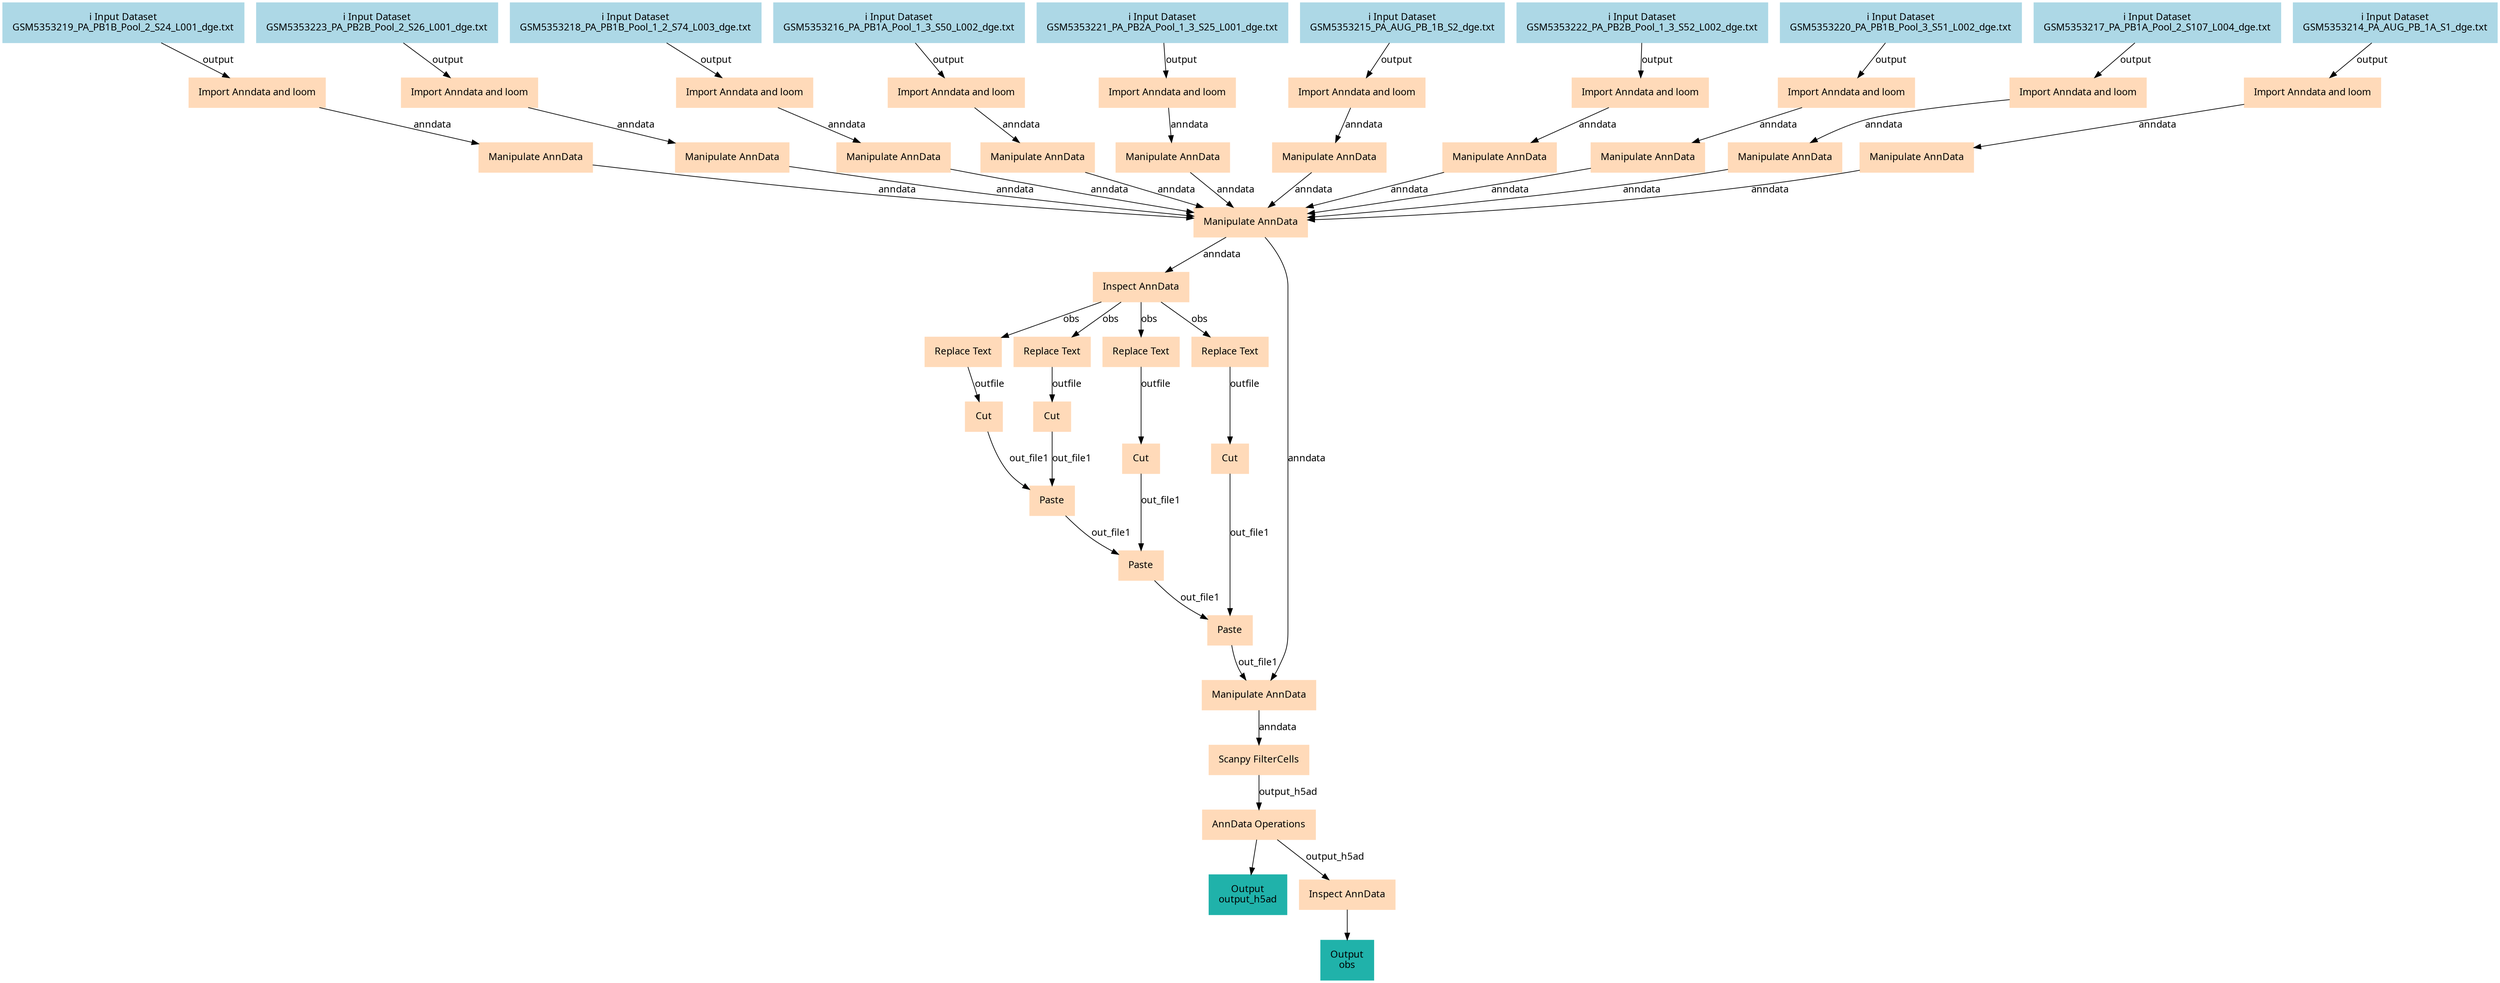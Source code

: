 digraph main {
  node [fontname="Atkinson Hyperlegible", shape=box, color=white,style=filled,color=peachpuff,margin="0.2,0.2"];
  edge [fontname="Atkinson Hyperlegible"];
  0[color=lightblue,label="ℹ️ Input Dataset\nGSM5353219_PA_PB1B_Pool_2_S24_L001_dge.txt"]
  1[color=lightblue,label="ℹ️ Input Dataset\nGSM5353223_PA_PB2B_Pool_2_S26_L001_dge.txt"]
  2[color=lightblue,label="ℹ️ Input Dataset\nGSM5353218_PA_PB1B_Pool_1_2_S74_L003_dge.txt"]
  3[color=lightblue,label="ℹ️ Input Dataset\nGSM5353216_PA_PB1A_Pool_1_3_S50_L002_dge.txt"]
  4[color=lightblue,label="ℹ️ Input Dataset\nGSM5353221_PA_PB2A_Pool_1_3_S25_L001_dge.txt"]
  5[color=lightblue,label="ℹ️ Input Dataset\nGSM5353215_PA_AUG_PB_1B_S2_dge.txt"]
  6[color=lightblue,label="ℹ️ Input Dataset\nGSM5353222_PA_PB2B_Pool_1_3_S52_L002_dge.txt"]
  7[color=lightblue,label="ℹ️ Input Dataset\nGSM5353220_PA_PB1B_Pool_3_S51_L002_dge.txt"]
  8[color=lightblue,label="ℹ️ Input Dataset\nGSM5353217_PA_PB1A_Pool_2_S107_L004_dge.txt"]
  9[color=lightblue,label="ℹ️ Input Dataset\nGSM5353214_PA_AUG_PB_1A_S1_dge.txt"]
  10[label="Import Anndata and loom"]
  0 -> 10 [label="output"]
  11[label="Import Anndata and loom"]
  1 -> 11 [label="output"]
  12[label="Import Anndata and loom"]
  2 -> 12 [label="output"]
  13[label="Import Anndata and loom"]
  3 -> 13 [label="output"]
  14[label="Import Anndata and loom"]
  4 -> 14 [label="output"]
  15[label="Import Anndata and loom"]
  5 -> 15 [label="output"]
  16[label="Import Anndata and loom"]
  6 -> 16 [label="output"]
  17[label="Import Anndata and loom"]
  7 -> 17 [label="output"]
  18[label="Import Anndata and loom"]
  8 -> 18 [label="output"]
  19[label="Import Anndata and loom"]
  9 -> 19 [label="output"]
  20[label="Manipulate AnnData"]
  10 -> 20 [label="anndata"]
  21[label="Manipulate AnnData"]
  11 -> 21 [label="anndata"]
  22[label="Manipulate AnnData"]
  12 -> 22 [label="anndata"]
  23[label="Manipulate AnnData"]
  13 -> 23 [label="anndata"]
  24[label="Manipulate AnnData"]
  14 -> 24 [label="anndata"]
  25[label="Manipulate AnnData"]
  15 -> 25 [label="anndata"]
  26[label="Manipulate AnnData"]
  16 -> 26 [label="anndata"]
  27[label="Manipulate AnnData"]
  17 -> 27 [label="anndata"]
  28[label="Manipulate AnnData"]
  18 -> 28 [label="anndata"]
  29[label="Manipulate AnnData"]
  19 -> 29 [label="anndata"]
  30[label="Manipulate AnnData"]
  29 -> 30 [label="anndata"]
  23 -> 30 [label="anndata"]
  24 -> 30 [label="anndata"]
  21 -> 30 [label="anndata"]
  25 -> 30 [label="anndata"]
  22 -> 30 [label="anndata"]
  27 -> 30 [label="anndata"]
  28 -> 30 [label="anndata"]
  26 -> 30 [label="anndata"]
  20 -> 30 [label="anndata"]
  31[label="Inspect AnnData"]
  30 -> 31 [label="anndata"]
  32[label="Replace Text"]
  31 -> 32 [label="obs"]
  33[label="Replace Text"]
  31 -> 33 [label="obs"]
  34[label="Replace Text"]
  31 -> 34 [label="obs"]
  35[label="Replace Text"]
  31 -> 35 [label="obs"]
  36[label="Cut"]
  32 -> 36 [label="outfile"]
  37[label="Cut"]
  33 -> 37 [label="outfile"]
  38[label="Cut"]
  34 -> 38 [label="outfile"]
  39[label="Cut"]
  35 -> 39 [label="outfile"]
  40[label="Paste"]
  37 -> 40 [label="out_file1"]
  36 -> 40 [label="out_file1"]
  41[label="Paste"]
  40 -> 41 [label="out_file1"]
  38 -> 41 [label="out_file1"]
  42[label="Paste"]
  41 -> 42 [label="out_file1"]
  39 -> 42 [label="out_file1"]
  43[label="Manipulate AnnData"]
  30 -> 43 [label="anndata"]
  42 -> 43 [label="out_file1"]
  44[label="Scanpy FilterCells"]
  43 -> 44 [label="anndata"]
  45[label="AnnData Operations"]
  44 -> 45 [label="output_h5ad"]
  k98fdc0798b714841a9aaa3adda888616[color=lightseagreen,label="Output\noutput_h5ad"]
  45 -> k98fdc0798b714841a9aaa3adda888616
  46[label="Inspect AnnData"]
  45 -> 46 [label="output_h5ad"]
  ke4df84253c1e439cabe542b705eed1b3[color=lightseagreen,label="Output\nobs"]
  46 -> ke4df84253c1e439cabe542b705eed1b3
}